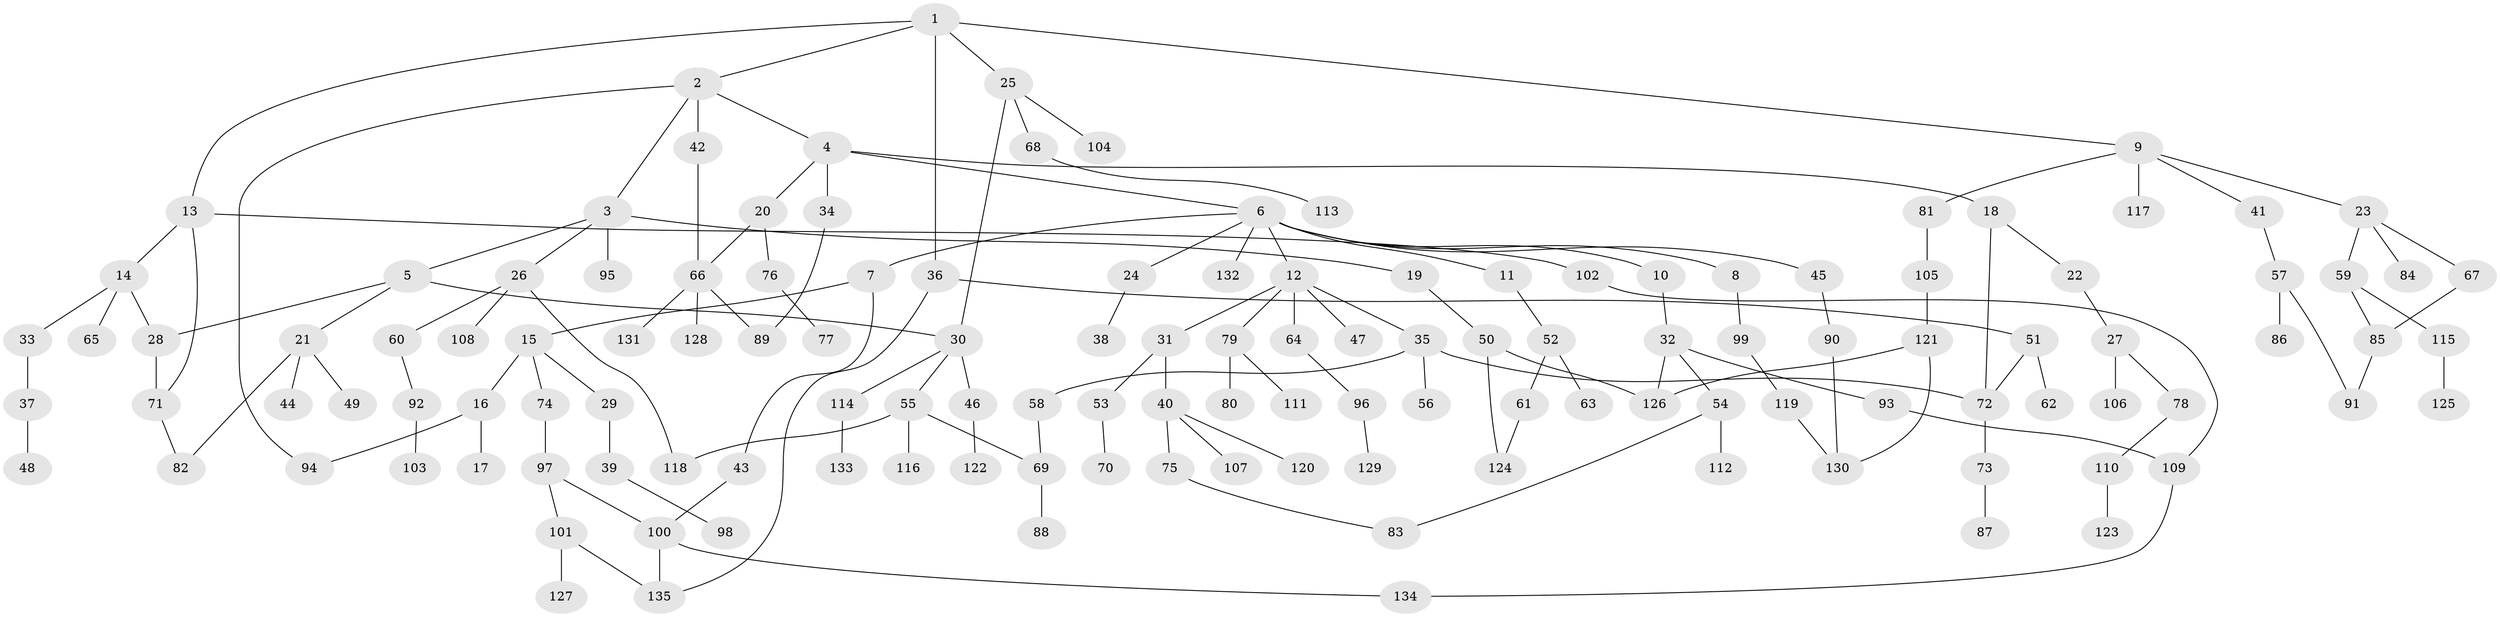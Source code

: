 // coarse degree distribution, {6: 0.022222222222222223, 5: 0.07777777777777778, 7: 0.011111111111111112, 8: 0.011111111111111112, 2: 0.25555555555555554, 3: 0.2, 4: 0.08888888888888889, 1: 0.3333333333333333}
// Generated by graph-tools (version 1.1) at 2025/51/02/27/25 19:51:40]
// undirected, 135 vertices, 158 edges
graph export_dot {
graph [start="1"]
  node [color=gray90,style=filled];
  1;
  2;
  3;
  4;
  5;
  6;
  7;
  8;
  9;
  10;
  11;
  12;
  13;
  14;
  15;
  16;
  17;
  18;
  19;
  20;
  21;
  22;
  23;
  24;
  25;
  26;
  27;
  28;
  29;
  30;
  31;
  32;
  33;
  34;
  35;
  36;
  37;
  38;
  39;
  40;
  41;
  42;
  43;
  44;
  45;
  46;
  47;
  48;
  49;
  50;
  51;
  52;
  53;
  54;
  55;
  56;
  57;
  58;
  59;
  60;
  61;
  62;
  63;
  64;
  65;
  66;
  67;
  68;
  69;
  70;
  71;
  72;
  73;
  74;
  75;
  76;
  77;
  78;
  79;
  80;
  81;
  82;
  83;
  84;
  85;
  86;
  87;
  88;
  89;
  90;
  91;
  92;
  93;
  94;
  95;
  96;
  97;
  98;
  99;
  100;
  101;
  102;
  103;
  104;
  105;
  106;
  107;
  108;
  109;
  110;
  111;
  112;
  113;
  114;
  115;
  116;
  117;
  118;
  119;
  120;
  121;
  122;
  123;
  124;
  125;
  126;
  127;
  128;
  129;
  130;
  131;
  132;
  133;
  134;
  135;
  1 -- 2;
  1 -- 9;
  1 -- 13;
  1 -- 25;
  1 -- 36;
  2 -- 3;
  2 -- 4;
  2 -- 42;
  2 -- 94;
  3 -- 5;
  3 -- 19;
  3 -- 26;
  3 -- 95;
  4 -- 6;
  4 -- 18;
  4 -- 20;
  4 -- 34;
  5 -- 21;
  5 -- 30;
  5 -- 28;
  6 -- 7;
  6 -- 8;
  6 -- 10;
  6 -- 11;
  6 -- 12;
  6 -- 24;
  6 -- 45;
  6 -- 132;
  7 -- 15;
  7 -- 43;
  8 -- 99;
  9 -- 23;
  9 -- 41;
  9 -- 81;
  9 -- 117;
  10 -- 32;
  11 -- 52;
  12 -- 31;
  12 -- 35;
  12 -- 47;
  12 -- 64;
  12 -- 79;
  13 -- 14;
  13 -- 102;
  13 -- 71;
  14 -- 28;
  14 -- 33;
  14 -- 65;
  15 -- 16;
  15 -- 29;
  15 -- 74;
  16 -- 17;
  16 -- 94;
  18 -- 22;
  18 -- 72;
  19 -- 50;
  20 -- 76;
  20 -- 66;
  21 -- 44;
  21 -- 49;
  21 -- 82;
  22 -- 27;
  23 -- 59;
  23 -- 67;
  23 -- 84;
  24 -- 38;
  25 -- 30;
  25 -- 68;
  25 -- 104;
  26 -- 60;
  26 -- 108;
  26 -- 118;
  27 -- 78;
  27 -- 106;
  28 -- 71;
  29 -- 39;
  30 -- 46;
  30 -- 55;
  30 -- 114;
  31 -- 40;
  31 -- 53;
  32 -- 54;
  32 -- 93;
  32 -- 126;
  33 -- 37;
  34 -- 89;
  35 -- 56;
  35 -- 58;
  35 -- 72;
  36 -- 51;
  36 -- 135;
  37 -- 48;
  39 -- 98;
  40 -- 75;
  40 -- 107;
  40 -- 120;
  41 -- 57;
  42 -- 66;
  43 -- 100;
  45 -- 90;
  46 -- 122;
  50 -- 124;
  50 -- 126;
  51 -- 62;
  51 -- 72;
  52 -- 61;
  52 -- 63;
  53 -- 70;
  54 -- 112;
  54 -- 83;
  55 -- 116;
  55 -- 118;
  55 -- 69;
  57 -- 86;
  57 -- 91;
  58 -- 69;
  59 -- 85;
  59 -- 115;
  60 -- 92;
  61 -- 124;
  64 -- 96;
  66 -- 128;
  66 -- 131;
  66 -- 89;
  67 -- 85;
  68 -- 113;
  69 -- 88;
  71 -- 82;
  72 -- 73;
  73 -- 87;
  74 -- 97;
  75 -- 83;
  76 -- 77;
  78 -- 110;
  79 -- 80;
  79 -- 111;
  81 -- 105;
  85 -- 91;
  90 -- 130;
  92 -- 103;
  93 -- 109;
  96 -- 129;
  97 -- 100;
  97 -- 101;
  99 -- 119;
  100 -- 134;
  100 -- 135;
  101 -- 127;
  101 -- 135;
  102 -- 109;
  105 -- 121;
  109 -- 134;
  110 -- 123;
  114 -- 133;
  115 -- 125;
  119 -- 130;
  121 -- 126;
  121 -- 130;
}
